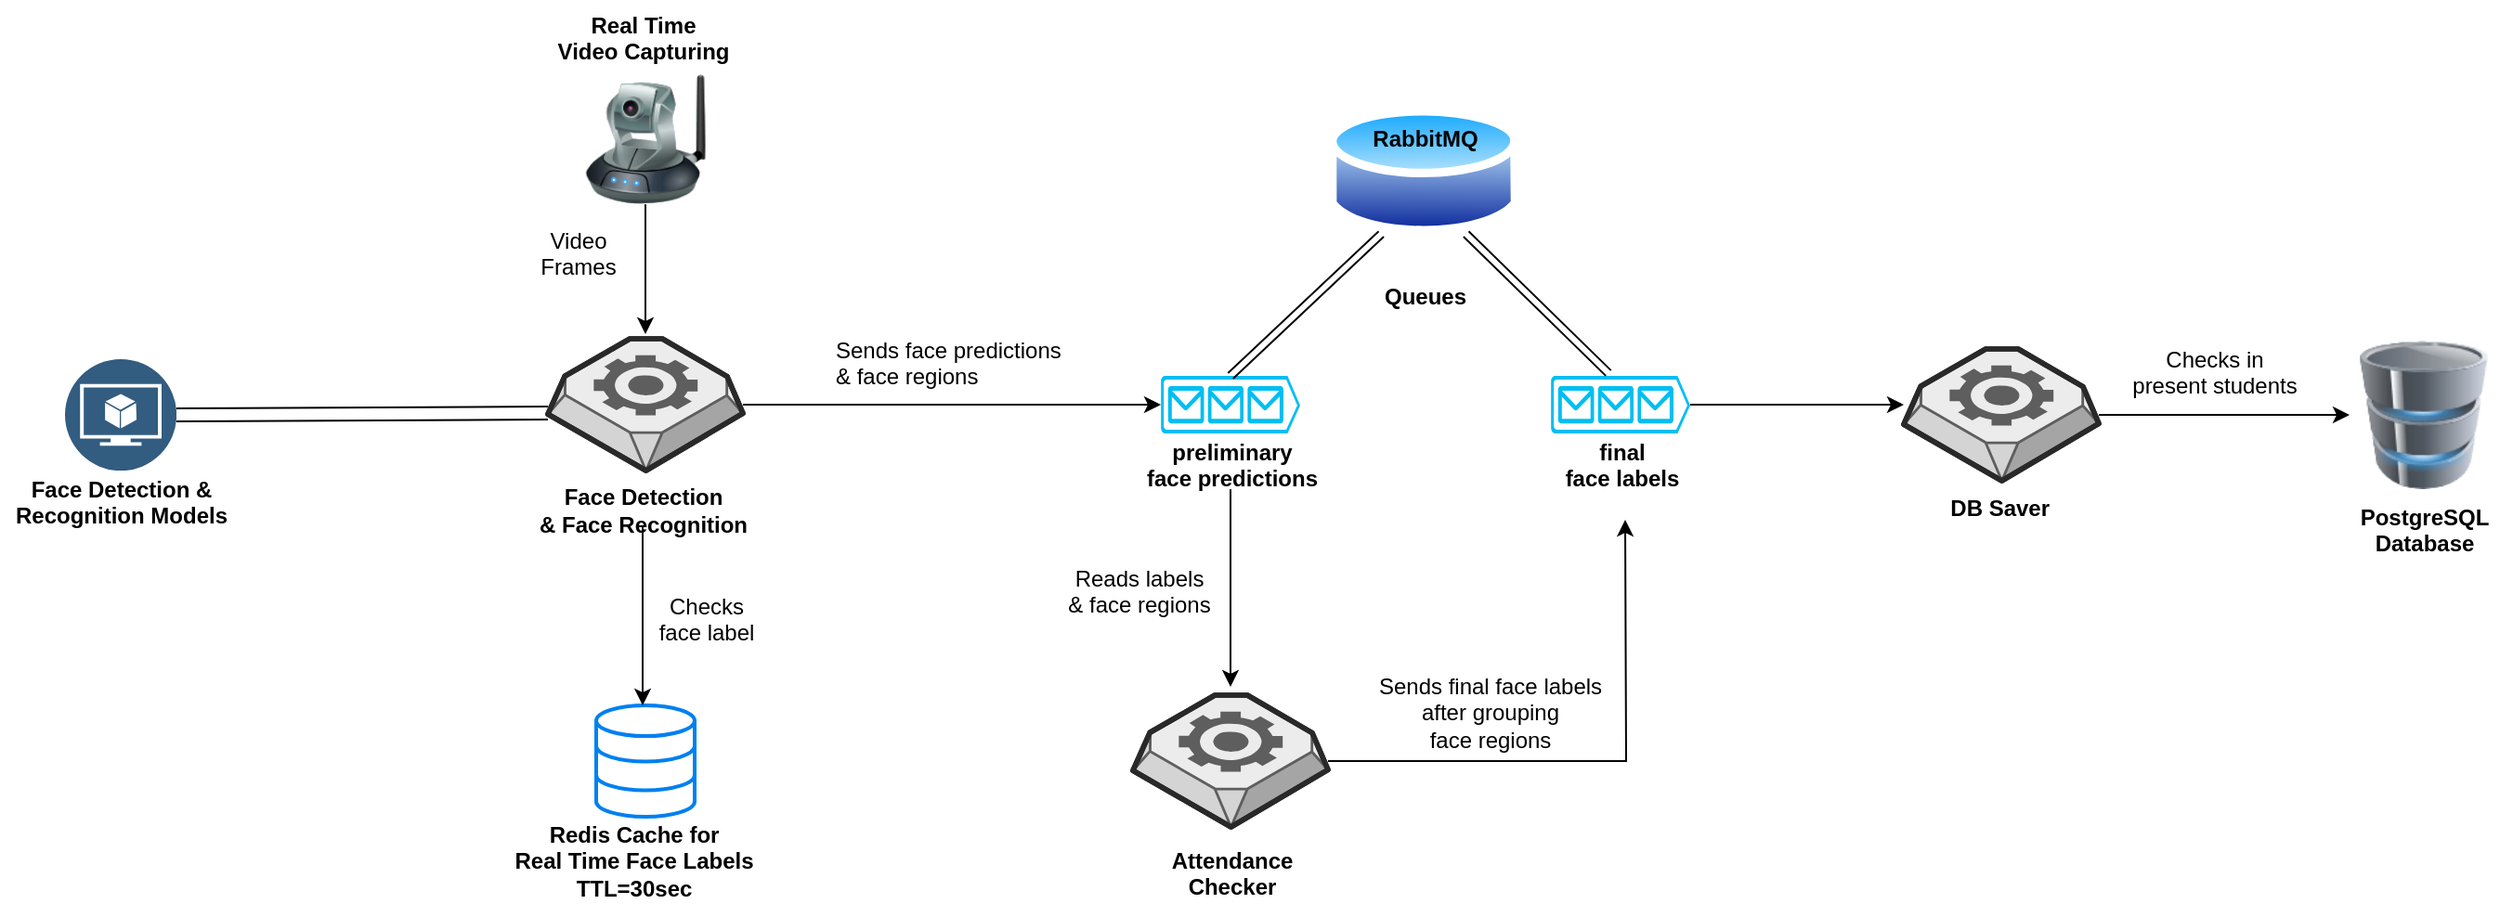 <mxfile version="12.2.6" type="device" pages="1"><diagram id="pi6TJiDaBLybA2ybA-zS" name="Page-2"><mxGraphModel dx="1921" dy="1620" grid="1" gridSize="10" guides="1" tooltips="1" connect="1" arrows="1" fold="1" page="1" pageScale="1" pageWidth="827" pageHeight="1169" math="0" shadow="0"><root><mxCell id="1qRNBiEbu77szaGyReVR-0"/><mxCell id="1qRNBiEbu77szaGyReVR-1" parent="1qRNBiEbu77szaGyReVR-0"/><mxCell id="W7XhAM0BPcXknzgSR5oX-0" value="" style="html=1;verticalLabelPosition=bottom;align=center;labelBackgroundColor=#ffffff;verticalAlign=top;strokeWidth=2;strokeColor=#0080F0;shadow=0;dashed=0;shape=mxgraph.ios7.icons.data;" vertex="1" parent="1qRNBiEbu77szaGyReVR-1"><mxGeometry x="-94" y="270" width="53" height="60" as="geometry"/></mxCell><mxCell id="W7XhAM0BPcXknzgSR5oX-1" value="" style="aspect=fixed;perimeter=ellipsePerimeter;html=1;align=center;shadow=0;dashed=0;spacingTop=3;image;image=img/lib/active_directory/database.svg;" vertex="1" parent="1qRNBiEbu77szaGyReVR-1"><mxGeometry x="300" y="-56" width="103" height="76" as="geometry"/></mxCell><mxCell id="W7XhAM0BPcXknzgSR5oX-2" value="&lt;b&gt;RabbitMQ&lt;/b&gt;" style="text;html=1;resizable=0;points=[];autosize=1;align=center;verticalAlign=top;spacingTop=-4;" vertex="1" parent="1qRNBiEbu77szaGyReVR-1"><mxGeometry x="316.5" y="-45" width="70" height="20" as="geometry"/></mxCell><mxCell id="W7XhAM0BPcXknzgSR5oX-5" value="&lt;b&gt;Redis Cache for&lt;br&gt;Real Time Face Labels&lt;br&gt;TTL=30sec&lt;br&gt;&lt;/b&gt;" style="text;html=1;resizable=0;points=[];autosize=1;align=center;verticalAlign=top;spacingTop=-4;" vertex="1" parent="1qRNBiEbu77szaGyReVR-1"><mxGeometry x="-144" y="330" width="140" height="40" as="geometry"/></mxCell><mxCell id="W7XhAM0BPcXknzgSR5oX-13" style="edgeStyle=orthogonalEdgeStyle;rounded=0;orthogonalLoop=1;jettySize=auto;html=1;entryX=0;entryY=0.5;entryDx=0;entryDy=0;entryPerimeter=0;" edge="1" parent="1qRNBiEbu77szaGyReVR-1" source="W7XhAM0BPcXknzgSR5oX-6" target="W7XhAM0BPcXknzgSR5oX-7"><mxGeometry relative="1" as="geometry"/></mxCell><mxCell id="W7XhAM0BPcXknzgSR5oX-6" value="" style="verticalLabelPosition=bottom;html=1;verticalAlign=top;strokeWidth=1;align=center;outlineConnect=0;dashed=0;outlineConnect=0;shape=mxgraph.aws3d.worker;fillColor=#ECECEC;strokeColor=#5E5E5E;aspect=fixed;" vertex="1" parent="1qRNBiEbu77szaGyReVR-1"><mxGeometry x="-120" y="72.5" width="105" height="71" as="geometry"/></mxCell><mxCell id="W7XhAM0BPcXknzgSR5oX-7" value="" style="verticalLabelPosition=bottom;html=1;verticalAlign=top;align=center;strokeColor=none;fillColor=#00BEF2;shape=mxgraph.azure.queue_generic;pointerEvents=1;" vertex="1" parent="1qRNBiEbu77szaGyReVR-1"><mxGeometry x="210" y="92.5" width="75" height="31" as="geometry"/></mxCell><mxCell id="W7XhAM0BPcXknzgSR5oX-43" style="edgeStyle=orthogonalEdgeStyle;rounded=0;orthogonalLoop=1;jettySize=auto;html=1;" edge="1" parent="1qRNBiEbu77szaGyReVR-1" source="W7XhAM0BPcXknzgSR5oX-8"><mxGeometry relative="1" as="geometry"><mxPoint x="610" y="108" as="targetPoint"/></mxGeometry></mxCell><mxCell id="W7XhAM0BPcXknzgSR5oX-8" value="" style="verticalLabelPosition=bottom;html=1;verticalAlign=top;align=center;strokeColor=none;fillColor=#00BEF2;shape=mxgraph.azure.queue_generic;pointerEvents=1;" vertex="1" parent="1qRNBiEbu77szaGyReVR-1"><mxGeometry x="420" y="92.5" width="75" height="31" as="geometry"/></mxCell><mxCell id="W7XhAM0BPcXknzgSR5oX-33" style="edgeStyle=orthogonalEdgeStyle;rounded=0;orthogonalLoop=1;jettySize=auto;html=1;" edge="1" parent="1qRNBiEbu77szaGyReVR-1" source="W7XhAM0BPcXknzgSR5oX-9"><mxGeometry relative="1" as="geometry"><mxPoint x="247.5" y="260" as="targetPoint"/></mxGeometry></mxCell><mxCell id="W7XhAM0BPcXknzgSR5oX-9" value="&lt;b&gt;preliminary &lt;br&gt;face predictions&lt;/b&gt;" style="text;html=1;resizable=0;points=[];autosize=1;align=center;verticalAlign=top;spacingTop=-4;" vertex="1" parent="1qRNBiEbu77szaGyReVR-1"><mxGeometry x="192.5" y="123.5" width="110" height="30" as="geometry"/></mxCell><mxCell id="W7XhAM0BPcXknzgSR5oX-10" value="&lt;b&gt;final&lt;br&gt;face labels&lt;/b&gt;" style="text;html=1;resizable=0;points=[];autosize=1;align=center;verticalAlign=top;spacingTop=-4;" vertex="1" parent="1qRNBiEbu77szaGyReVR-1"><mxGeometry x="417.5" y="123.5" width="80" height="30" as="geometry"/></mxCell><mxCell id="W7XhAM0BPcXknzgSR5oX-24" style="edgeStyle=orthogonalEdgeStyle;rounded=0;orthogonalLoop=1;jettySize=auto;html=1;entryX=0.472;entryY=0;entryDx=0;entryDy=0;entryPerimeter=0;" edge="1" parent="1qRNBiEbu77szaGyReVR-1" source="W7XhAM0BPcXknzgSR5oX-14" target="W7XhAM0BPcXknzgSR5oX-0"><mxGeometry relative="1" as="geometry"/></mxCell><mxCell id="W7XhAM0BPcXknzgSR5oX-14" value="&lt;b&gt;&lt;br&gt;Face Detection&lt;br&gt;&amp;amp; Face Recognition&lt;br&gt;&lt;/b&gt;" style="text;html=1;resizable=0;points=[];autosize=1;align=center;verticalAlign=top;spacingTop=-4;" vertex="1" parent="1qRNBiEbu77szaGyReVR-1"><mxGeometry x="-134" y="133.5" width="130" height="40" as="geometry"/></mxCell><mxCell id="W7XhAM0BPcXknzgSR5oX-21" style="edgeStyle=orthogonalEdgeStyle;rounded=0;orthogonalLoop=1;jettySize=auto;html=1;" edge="1" parent="1qRNBiEbu77szaGyReVR-1" source="W7XhAM0BPcXknzgSR5oX-20"><mxGeometry relative="1" as="geometry"><mxPoint x="-67.5" y="70" as="targetPoint"/></mxGeometry></mxCell><mxCell id="W7XhAM0BPcXknzgSR5oX-20" value="" style="image;html=1;labelBackgroundColor=#ffffff;image=img/lib/clip_art/networking/Ip_Camera_128x128.png" vertex="1" parent="1qRNBiEbu77szaGyReVR-1"><mxGeometry x="-102" y="-70" width="69" height="70" as="geometry"/></mxCell><mxCell id="W7XhAM0BPcXknzgSR5oX-22" value="&lt;b&gt;Real Time&lt;br&gt;Video Capturing&lt;/b&gt;" style="text;html=1;align=center;" vertex="1" parent="1qRNBiEbu77szaGyReVR-1"><mxGeometry x="-154" y="-110" width="170" height="30" as="geometry"/></mxCell><mxCell id="W7XhAM0BPcXknzgSR5oX-25" value="" style="aspect=fixed;perimeter=ellipsePerimeter;html=1;align=center;shadow=0;dashed=0;fontColor=#4277BB;labelBackgroundColor=#ffffff;fontSize=12;spacingTop=3;image;image=img/lib/ibm/data/model.svg;" vertex="1" parent="1qRNBiEbu77szaGyReVR-1"><mxGeometry x="-380" y="83.5" width="60" height="60" as="geometry"/></mxCell><mxCell id="W7XhAM0BPcXknzgSR5oX-26" value="&lt;b&gt;Face Detection &amp;amp;&lt;br&gt;Recognition Models&lt;/b&gt;" style="text;html=1;resizable=0;points=[];autosize=1;align=center;verticalAlign=top;spacingTop=-4;" vertex="1" parent="1qRNBiEbu77szaGyReVR-1"><mxGeometry x="-415" y="143.5" width="130" height="30" as="geometry"/></mxCell><mxCell id="W7XhAM0BPcXknzgSR5oX-28" value="Sends face predictions&lt;br&gt;&amp;amp; face regions" style="text;html=1;resizable=0;points=[];autosize=1;align=left;verticalAlign=top;spacingTop=-4;" vertex="1" parent="1qRNBiEbu77szaGyReVR-1"><mxGeometry x="32.5" y="68.5" width="140" height="30" as="geometry"/></mxCell><mxCell id="W7XhAM0BPcXknzgSR5oX-29" value="Video&lt;br&gt;Frames" style="text;html=1;resizable=0;points=[];autosize=1;align=center;verticalAlign=top;spacingTop=-4;" vertex="1" parent="1qRNBiEbu77szaGyReVR-1"><mxGeometry x="-134" y="10" width="60" height="30" as="geometry"/></mxCell><mxCell id="W7XhAM0BPcXknzgSR5oX-30" value="Checks&lt;br&gt;face label" style="text;html=1;resizable=0;points=[];autosize=1;align=center;verticalAlign=top;spacingTop=-4;" vertex="1" parent="1qRNBiEbu77szaGyReVR-1"><mxGeometry x="-70" y="207" width="70" height="30" as="geometry"/></mxCell><mxCell id="W7XhAM0BPcXknzgSR5oX-34" style="edgeStyle=orthogonalEdgeStyle;rounded=0;orthogonalLoop=1;jettySize=auto;html=1;" edge="1" parent="1qRNBiEbu77szaGyReVR-1" source="W7XhAM0BPcXknzgSR5oX-31"><mxGeometry relative="1" as="geometry"><mxPoint x="460" y="170" as="targetPoint"/></mxGeometry></mxCell><mxCell id="W7XhAM0BPcXknzgSR5oX-31" value="" style="verticalLabelPosition=bottom;html=1;verticalAlign=top;strokeWidth=1;align=center;outlineConnect=0;dashed=0;outlineConnect=0;shape=mxgraph.aws3d.worker;fillColor=#ECECEC;strokeColor=#5E5E5E;aspect=fixed;" vertex="1" parent="1qRNBiEbu77szaGyReVR-1"><mxGeometry x="195" y="264.5" width="105" height="71" as="geometry"/></mxCell><mxCell id="W7XhAM0BPcXknzgSR5oX-32" value="&lt;b&gt;Attendance&lt;br&gt;Checker&lt;/b&gt;" style="text;html=1;align=center;" vertex="1" parent="1qRNBiEbu77szaGyReVR-1"><mxGeometry x="192.5" y="340" width="110" height="30" as="geometry"/></mxCell><mxCell id="W7XhAM0BPcXknzgSR5oX-36" value="" style="shape=link;html=1;width=-4;entryX=0.413;entryY=-0.048;entryDx=0;entryDy=0;entryPerimeter=0;exitX=0.75;exitY=1;exitDx=0;exitDy=0;" edge="1" parent="1qRNBiEbu77szaGyReVR-1" source="W7XhAM0BPcXknzgSR5oX-1" target="W7XhAM0BPcXknzgSR5oX-8"><mxGeometry width="50" height="50" relative="1" as="geometry"><mxPoint x="420" y="10" as="sourcePoint"/><mxPoint x="450" y="80" as="targetPoint"/></mxGeometry></mxCell><mxCell id="W7XhAM0BPcXknzgSR5oX-38" value="" style="shape=link;html=1;width=-4;entryX=0.5;entryY=0;entryDx=0;entryDy=0;entryPerimeter=0;exitX=0.25;exitY=1;exitDx=0;exitDy=0;" edge="1" parent="1qRNBiEbu77szaGyReVR-1" source="W7XhAM0BPcXknzgSR5oX-1" target="W7XhAM0BPcXknzgSR5oX-7"><mxGeometry width="50" height="50" relative="1" as="geometry"><mxPoint x="402.372" y="67.619" as="sourcePoint"/><mxPoint x="460.975" y="101.012" as="targetPoint"/></mxGeometry></mxCell><mxCell id="W7XhAM0BPcXknzgSR5oX-39" value="Reads labels&lt;br&gt;&amp;amp; face regions" style="text;html=1;resizable=0;points=[];autosize=1;align=center;verticalAlign=top;spacingTop=-4;" vertex="1" parent="1qRNBiEbu77szaGyReVR-1"><mxGeometry x="152.5" y="192" width="90" height="30" as="geometry"/></mxCell><mxCell id="W7XhAM0BPcXknzgSR5oX-40" value="Sends final face labels&lt;br&gt;after grouping&lt;br&gt;face regions" style="text;html=1;resizable=0;points=[];autosize=1;align=center;verticalAlign=top;spacingTop=-4;" vertex="1" parent="1qRNBiEbu77szaGyReVR-1"><mxGeometry x="316.5" y="250" width="140" height="40" as="geometry"/></mxCell><mxCell id="W7XhAM0BPcXknzgSR5oX-46" style="edgeStyle=orthogonalEdgeStyle;rounded=0;orthogonalLoop=1;jettySize=auto;html=1;entryX=0;entryY=0.5;entryDx=0;entryDy=0;" edge="1" parent="1qRNBiEbu77szaGyReVR-1" source="W7XhAM0BPcXknzgSR5oX-41" target="W7XhAM0BPcXknzgSR5oX-45"><mxGeometry relative="1" as="geometry"/></mxCell><mxCell id="W7XhAM0BPcXknzgSR5oX-41" value="" style="verticalLabelPosition=bottom;html=1;verticalAlign=top;strokeWidth=1;align=center;outlineConnect=0;dashed=0;outlineConnect=0;shape=mxgraph.aws3d.worker;fillColor=#ECECEC;strokeColor=#5E5E5E;aspect=fixed;" vertex="1" parent="1qRNBiEbu77szaGyReVR-1"><mxGeometry x="610" y="78" width="105" height="71" as="geometry"/></mxCell><mxCell id="W7XhAM0BPcXknzgSR5oX-42" value="&lt;b&gt;DB Saver&amp;nbsp;&lt;/b&gt;" style="text;html=1;resizable=0;points=[];autosize=1;align=center;verticalAlign=top;spacingTop=-4;" vertex="1" parent="1qRNBiEbu77szaGyReVR-1"><mxGeometry x="627.5" y="153.5" width="70" height="20" as="geometry"/></mxCell><mxCell id="W7XhAM0BPcXknzgSR5oX-44" value="&lt;b&gt;Queues&lt;/b&gt;" style="text;html=1;resizable=0;points=[];autosize=1;align=center;verticalAlign=top;spacingTop=-4;" vertex="1" parent="1qRNBiEbu77szaGyReVR-1"><mxGeometry x="321.5" y="40" width="60" height="20" as="geometry"/></mxCell><mxCell id="W7XhAM0BPcXknzgSR5oX-45" value="" style="image;html=1;labelBackgroundColor=#ffffff;image=img/lib/clip_art/computers/Database_128x128.png" vertex="1" parent="1qRNBiEbu77szaGyReVR-1"><mxGeometry x="850" y="73.5" width="80" height="80" as="geometry"/></mxCell><mxCell id="W7XhAM0BPcXknzgSR5oX-47" value="&lt;b&gt;PostgreSQL&lt;br&gt;Database&lt;/b&gt;" style="text;html=1;resizable=0;points=[];autosize=1;align=center;verticalAlign=top;spacingTop=-4;" vertex="1" parent="1qRNBiEbu77szaGyReVR-1"><mxGeometry x="850" y="158.5" width="80" height="30" as="geometry"/></mxCell><mxCell id="W7XhAM0BPcXknzgSR5oX-48" value="Checks in&lt;br&gt;present students" style="text;html=1;resizable=0;points=[];autosize=1;align=center;verticalAlign=top;spacingTop=-4;" vertex="1" parent="1qRNBiEbu77szaGyReVR-1"><mxGeometry x="727" y="73.5" width="100" height="30" as="geometry"/></mxCell><mxCell id="W7XhAM0BPcXknzgSR5oX-49" value="" style="shape=link;html=1;width=7;exitX=1;exitY=0.5;exitDx=0;exitDy=0;" edge="1" parent="1qRNBiEbu77szaGyReVR-1" source="W7XhAM0BPcXknzgSR5oX-25"><mxGeometry width="50" height="50" relative="1" as="geometry"><mxPoint x="-250" y="92.5" as="sourcePoint"/><mxPoint x="-120" y="112.5" as="targetPoint"/></mxGeometry></mxCell></root></mxGraphModel></diagram></mxfile>